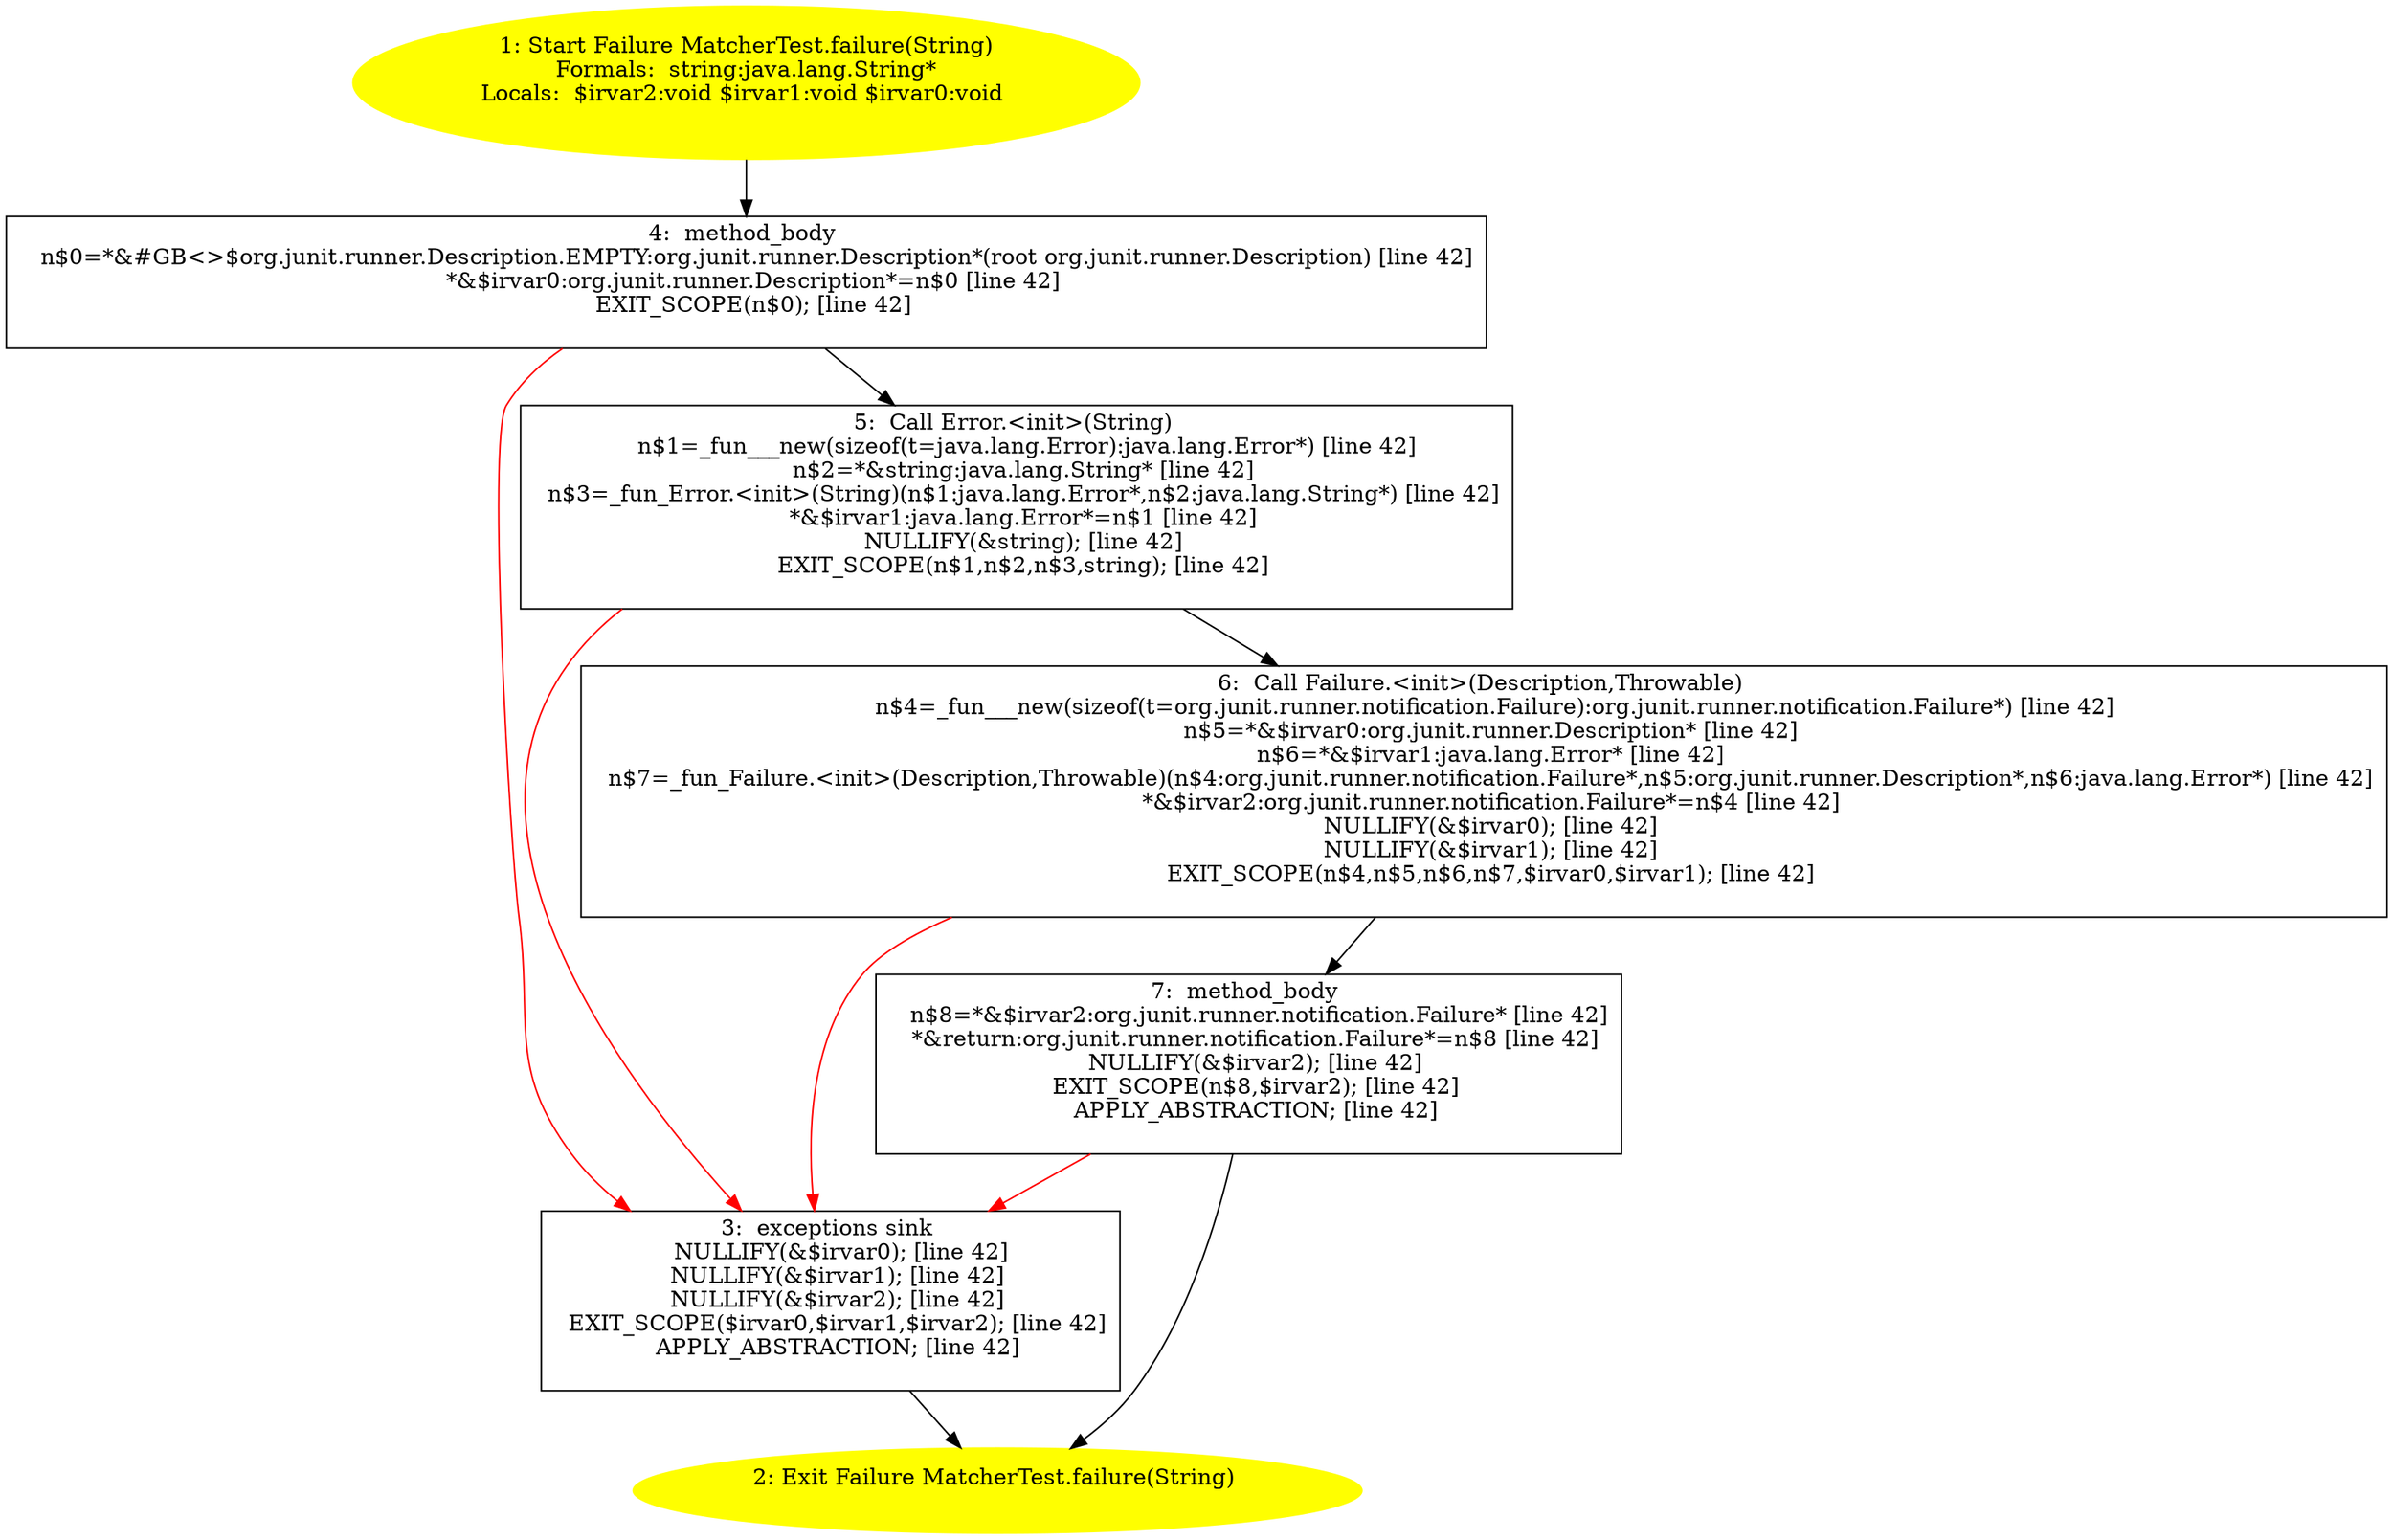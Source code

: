 /* @generated */
digraph cfg {
"org.junit.tests.experimental.MatcherTest.failure(java.lang.String):org.junit.runner.notification.Fai.ba030991962db5712526c4b59d18436d_1" [label="1: Start Failure MatcherTest.failure(String)\nFormals:  string:java.lang.String*\nLocals:  $irvar2:void $irvar1:void $irvar0:void \n  " color=yellow style=filled]
	

	 "org.junit.tests.experimental.MatcherTest.failure(java.lang.String):org.junit.runner.notification.Fai.ba030991962db5712526c4b59d18436d_1" -> "org.junit.tests.experimental.MatcherTest.failure(java.lang.String):org.junit.runner.notification.Fai.ba030991962db5712526c4b59d18436d_4" ;
"org.junit.tests.experimental.MatcherTest.failure(java.lang.String):org.junit.runner.notification.Fai.ba030991962db5712526c4b59d18436d_2" [label="2: Exit Failure MatcherTest.failure(String) \n  " color=yellow style=filled]
	

"org.junit.tests.experimental.MatcherTest.failure(java.lang.String):org.junit.runner.notification.Fai.ba030991962db5712526c4b59d18436d_3" [label="3:  exceptions sink \n   NULLIFY(&$irvar0); [line 42]\n  NULLIFY(&$irvar1); [line 42]\n  NULLIFY(&$irvar2); [line 42]\n  EXIT_SCOPE($irvar0,$irvar1,$irvar2); [line 42]\n  APPLY_ABSTRACTION; [line 42]\n " shape="box"]
	

	 "org.junit.tests.experimental.MatcherTest.failure(java.lang.String):org.junit.runner.notification.Fai.ba030991962db5712526c4b59d18436d_3" -> "org.junit.tests.experimental.MatcherTest.failure(java.lang.String):org.junit.runner.notification.Fai.ba030991962db5712526c4b59d18436d_2" ;
"org.junit.tests.experimental.MatcherTest.failure(java.lang.String):org.junit.runner.notification.Fai.ba030991962db5712526c4b59d18436d_4" [label="4:  method_body \n   n$0=*&#GB<>$org.junit.runner.Description.EMPTY:org.junit.runner.Description*(root org.junit.runner.Description) [line 42]\n  *&$irvar0:org.junit.runner.Description*=n$0 [line 42]\n  EXIT_SCOPE(n$0); [line 42]\n " shape="box"]
	

	 "org.junit.tests.experimental.MatcherTest.failure(java.lang.String):org.junit.runner.notification.Fai.ba030991962db5712526c4b59d18436d_4" -> "org.junit.tests.experimental.MatcherTest.failure(java.lang.String):org.junit.runner.notification.Fai.ba030991962db5712526c4b59d18436d_5" ;
	 "org.junit.tests.experimental.MatcherTest.failure(java.lang.String):org.junit.runner.notification.Fai.ba030991962db5712526c4b59d18436d_4" -> "org.junit.tests.experimental.MatcherTest.failure(java.lang.String):org.junit.runner.notification.Fai.ba030991962db5712526c4b59d18436d_3" [color="red" ];
"org.junit.tests.experimental.MatcherTest.failure(java.lang.String):org.junit.runner.notification.Fai.ba030991962db5712526c4b59d18436d_5" [label="5:  Call Error.<init>(String) \n   n$1=_fun___new(sizeof(t=java.lang.Error):java.lang.Error*) [line 42]\n  n$2=*&string:java.lang.String* [line 42]\n  n$3=_fun_Error.<init>(String)(n$1:java.lang.Error*,n$2:java.lang.String*) [line 42]\n  *&$irvar1:java.lang.Error*=n$1 [line 42]\n  NULLIFY(&string); [line 42]\n  EXIT_SCOPE(n$1,n$2,n$3,string); [line 42]\n " shape="box"]
	

	 "org.junit.tests.experimental.MatcherTest.failure(java.lang.String):org.junit.runner.notification.Fai.ba030991962db5712526c4b59d18436d_5" -> "org.junit.tests.experimental.MatcherTest.failure(java.lang.String):org.junit.runner.notification.Fai.ba030991962db5712526c4b59d18436d_6" ;
	 "org.junit.tests.experimental.MatcherTest.failure(java.lang.String):org.junit.runner.notification.Fai.ba030991962db5712526c4b59d18436d_5" -> "org.junit.tests.experimental.MatcherTest.failure(java.lang.String):org.junit.runner.notification.Fai.ba030991962db5712526c4b59d18436d_3" [color="red" ];
"org.junit.tests.experimental.MatcherTest.failure(java.lang.String):org.junit.runner.notification.Fai.ba030991962db5712526c4b59d18436d_6" [label="6:  Call Failure.<init>(Description,Throwable) \n   n$4=_fun___new(sizeof(t=org.junit.runner.notification.Failure):org.junit.runner.notification.Failure*) [line 42]\n  n$5=*&$irvar0:org.junit.runner.Description* [line 42]\n  n$6=*&$irvar1:java.lang.Error* [line 42]\n  n$7=_fun_Failure.<init>(Description,Throwable)(n$4:org.junit.runner.notification.Failure*,n$5:org.junit.runner.Description*,n$6:java.lang.Error*) [line 42]\n  *&$irvar2:org.junit.runner.notification.Failure*=n$4 [line 42]\n  NULLIFY(&$irvar0); [line 42]\n  NULLIFY(&$irvar1); [line 42]\n  EXIT_SCOPE(n$4,n$5,n$6,n$7,$irvar0,$irvar1); [line 42]\n " shape="box"]
	

	 "org.junit.tests.experimental.MatcherTest.failure(java.lang.String):org.junit.runner.notification.Fai.ba030991962db5712526c4b59d18436d_6" -> "org.junit.tests.experimental.MatcherTest.failure(java.lang.String):org.junit.runner.notification.Fai.ba030991962db5712526c4b59d18436d_7" ;
	 "org.junit.tests.experimental.MatcherTest.failure(java.lang.String):org.junit.runner.notification.Fai.ba030991962db5712526c4b59d18436d_6" -> "org.junit.tests.experimental.MatcherTest.failure(java.lang.String):org.junit.runner.notification.Fai.ba030991962db5712526c4b59d18436d_3" [color="red" ];
"org.junit.tests.experimental.MatcherTest.failure(java.lang.String):org.junit.runner.notification.Fai.ba030991962db5712526c4b59d18436d_7" [label="7:  method_body \n   n$8=*&$irvar2:org.junit.runner.notification.Failure* [line 42]\n  *&return:org.junit.runner.notification.Failure*=n$8 [line 42]\n  NULLIFY(&$irvar2); [line 42]\n  EXIT_SCOPE(n$8,$irvar2); [line 42]\n  APPLY_ABSTRACTION; [line 42]\n " shape="box"]
	

	 "org.junit.tests.experimental.MatcherTest.failure(java.lang.String):org.junit.runner.notification.Fai.ba030991962db5712526c4b59d18436d_7" -> "org.junit.tests.experimental.MatcherTest.failure(java.lang.String):org.junit.runner.notification.Fai.ba030991962db5712526c4b59d18436d_2" ;
	 "org.junit.tests.experimental.MatcherTest.failure(java.lang.String):org.junit.runner.notification.Fai.ba030991962db5712526c4b59d18436d_7" -> "org.junit.tests.experimental.MatcherTest.failure(java.lang.String):org.junit.runner.notification.Fai.ba030991962db5712526c4b59d18436d_3" [color="red" ];
}
